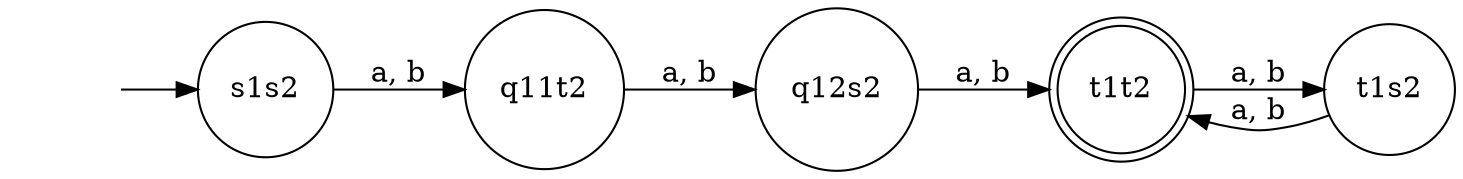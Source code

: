 digraph G2_2_ {
    rankdir = "LR";
    node [shape = "none"]; "";
    node [shape = "doublecircle"]; t1t2;
    node [shape = "circle"];
    "" -> s1s2;
    s1s2 -> q11t2 [label = "a, b"];
    q11t2 -> q12s2 [label = "a, b"];
    q12s2 -> t1t2 [label = "a, b"];
    t1s2 -> t1t2 [label = "a, b"];
    t1t2 -> t1s2 [label = "a, b"];
}